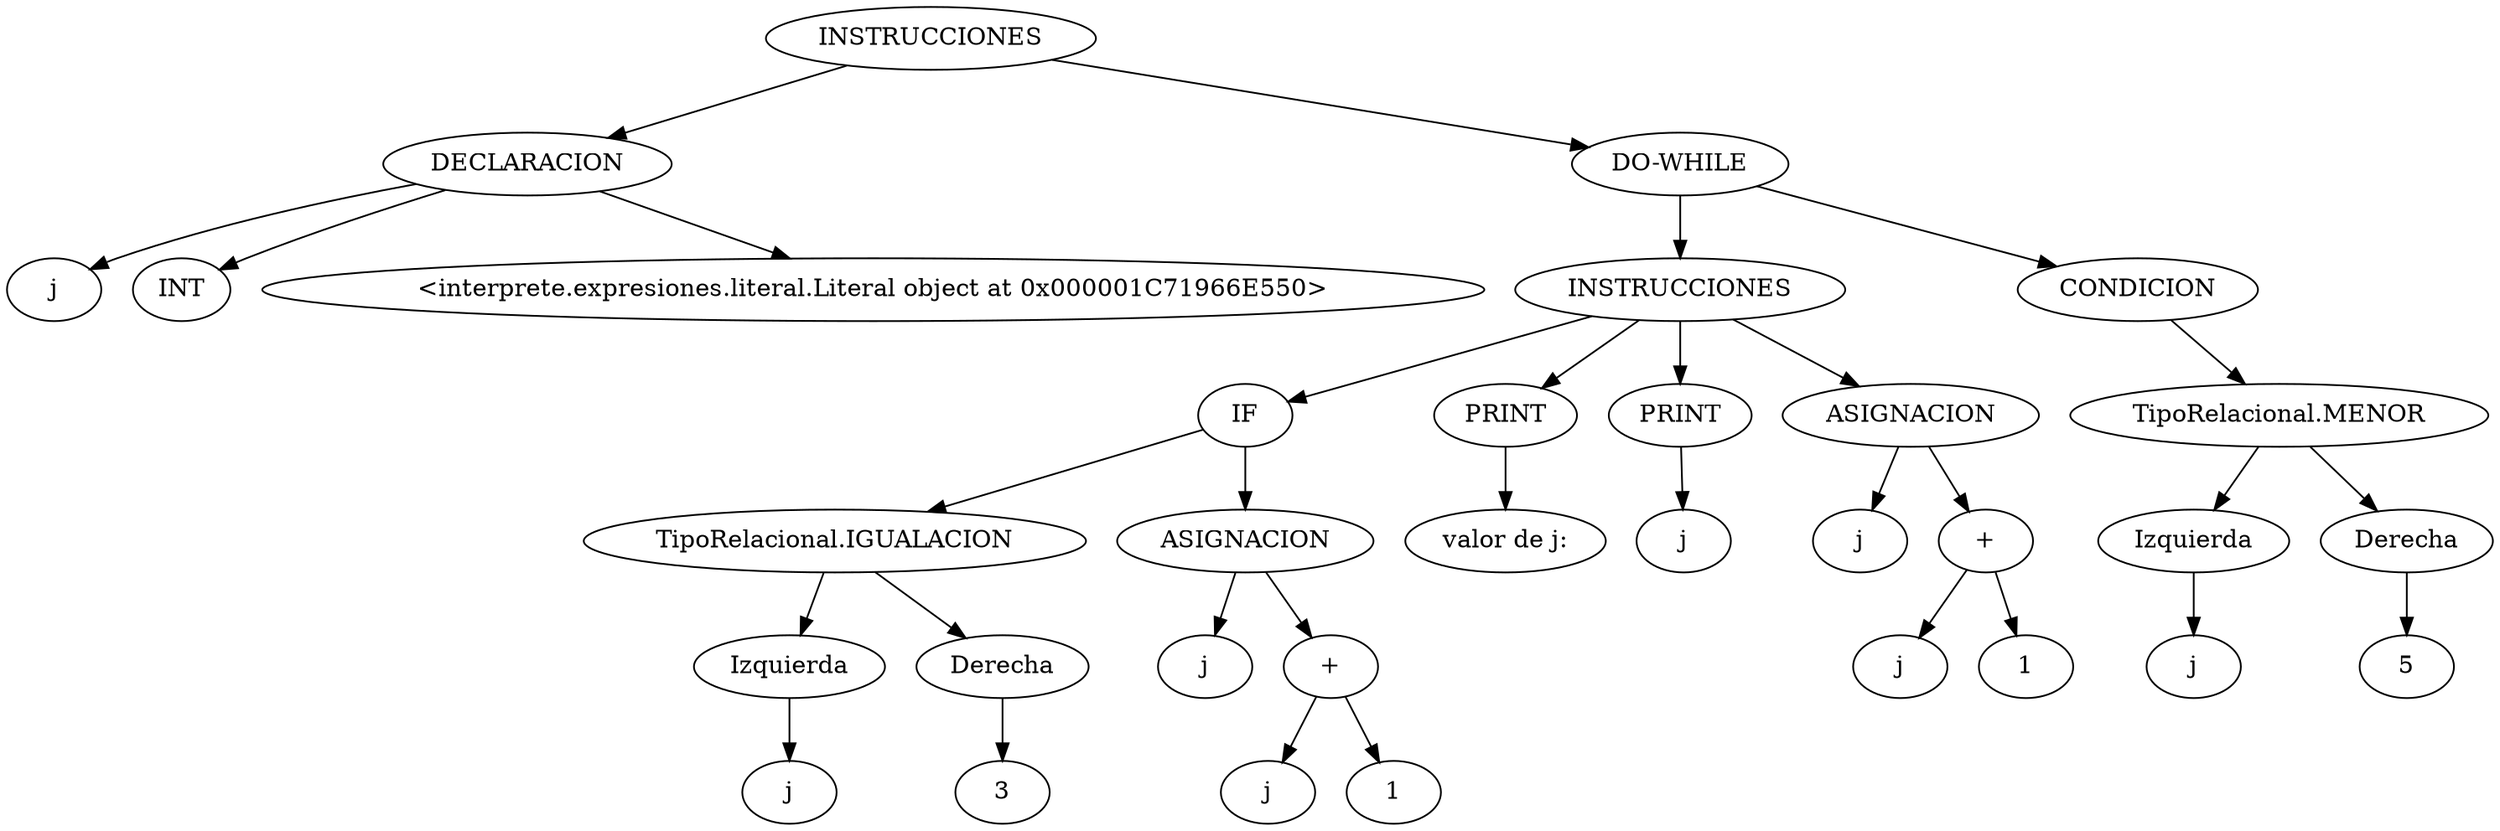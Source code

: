 digraph {
	0 [label = "INSTRUCCIONES"];
	1 [label = "DECLARACION"];
	2 [label = "j"];
	3 [label = "INT"];
	4 [label = "<interprete.expresiones.literal.Literal object at 0x000001C71966E550>"];
	5 [label = "DO-WHILE"];
	6 [label = "INSTRUCCIONES"];
	7 [label = "IF"];
	8 [label = "TipoRelacional.IGUALACION"];
	9 [label = "Izquierda"];
	10 [label = "j"];
	11 [label = "Derecha"];
	12 [label = "3"];
	13 [label = "ASIGNACION"];
	14 [label = "j"];
	15 [label = "+"];
	16 [label = "j"];
	17 [label = "1"];
	18 [label = "PRINT"];
	19 [label = "valor de j:"];
	20 [label = "PRINT"];
	21 [label = "j"];
	22 [label = "ASIGNACION"];
	23 [label = "j"];
	24 [label = "+"];
	25 [label = "j"];
	26 [label = "1"];
	27 [label = "CONDICION"];
	28 [label = "TipoRelacional.MENOR"];
	29 [label = "Izquierda"];
	30 [label = "j"];
	31 [label = "Derecha"];
	32 [label = "5"];
	0 -> 1;
	1 -> 2;
	1 -> 3;
	1 -> 4;
	0 -> 5;
	5 -> 6;
	6 -> 7;
	7 -> 8;
	8 -> 9;
	9 -> 10;
	8 -> 11;
	11 -> 12;
	7 -> 13;
	13 -> 14;
	13 -> 15;
	15 -> 16;
	15 -> 17;
	6 -> 18;
	18 -> 19;
	6 -> 20;
	20 -> 21;
	6 -> 22;
	22 -> 23;
	22 -> 24;
	24 -> 25;
	24 -> 26;
	5 -> 27;
	27 -> 28;
	28 -> 29;
	29 -> 30;
	28 -> 31;
	31 -> 32;
}
